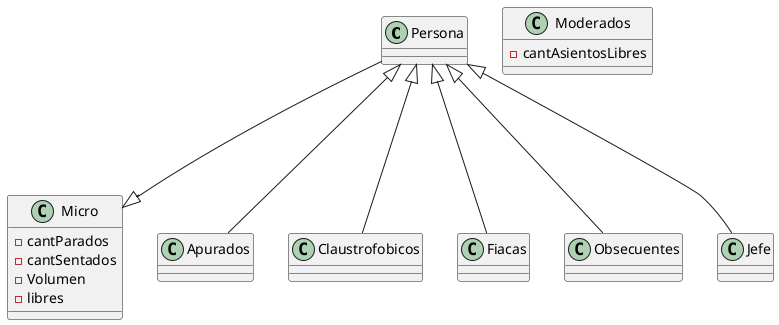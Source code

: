 @startuml
'https://plantuml.com/class-diagram
Persona ---|> Micro

Persona <|--- Apurados
Persona <|--- Claustrofobicos
Persona <|--- Fiacas
Persona <|--- Obsecuentes
Persona <|--- Jefe

class Micro{
-cantParados
-cantSentados
-Volumen
-libres

}

class Persona{}

class Apurados{}

class Claustrofobicos{}

class Fiacas{}

class Obsecuentes{}

class Moderados{
-cantAsientosLibres
}

class Jefe{}

@enduml
